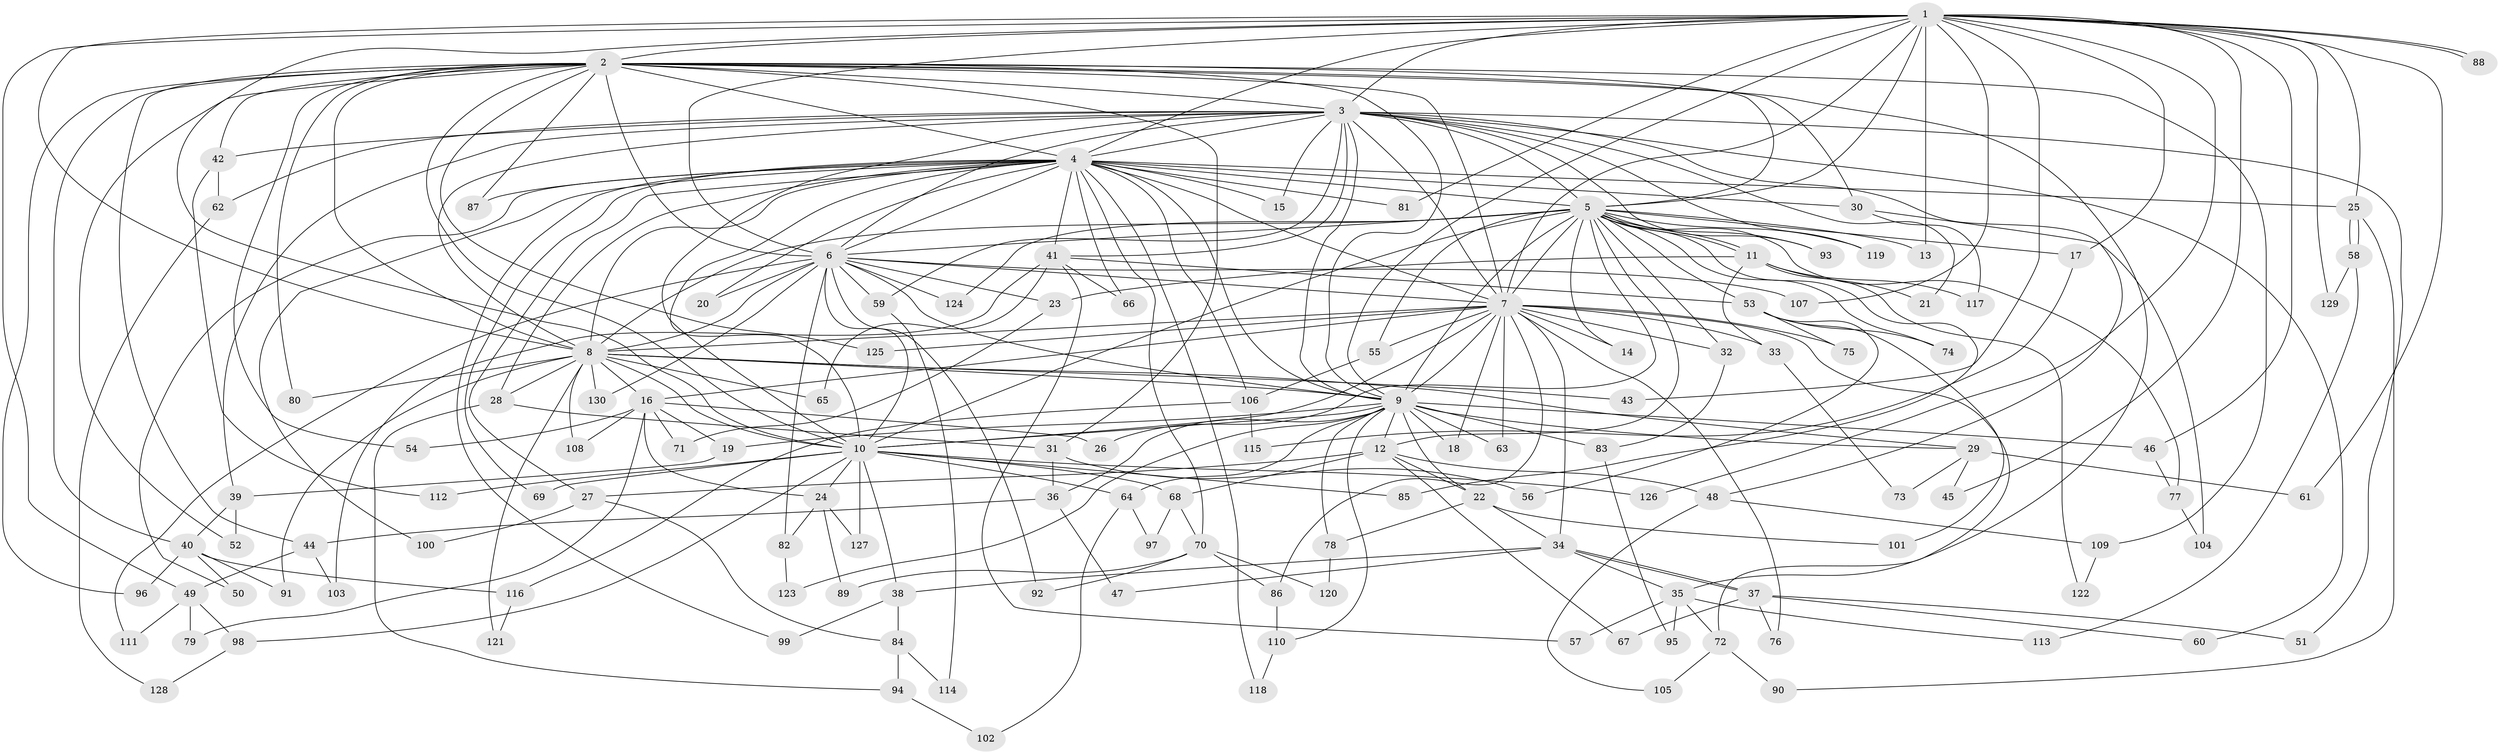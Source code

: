 // Generated by graph-tools (version 1.1) at 2025/11/02/27/25 16:11:07]
// undirected, 130 vertices, 285 edges
graph export_dot {
graph [start="1"]
  node [color=gray90,style=filled];
  1;
  2;
  3;
  4;
  5;
  6;
  7;
  8;
  9;
  10;
  11;
  12;
  13;
  14;
  15;
  16;
  17;
  18;
  19;
  20;
  21;
  22;
  23;
  24;
  25;
  26;
  27;
  28;
  29;
  30;
  31;
  32;
  33;
  34;
  35;
  36;
  37;
  38;
  39;
  40;
  41;
  42;
  43;
  44;
  45;
  46;
  47;
  48;
  49;
  50;
  51;
  52;
  53;
  54;
  55;
  56;
  57;
  58;
  59;
  60;
  61;
  62;
  63;
  64;
  65;
  66;
  67;
  68;
  69;
  70;
  71;
  72;
  73;
  74;
  75;
  76;
  77;
  78;
  79;
  80;
  81;
  82;
  83;
  84;
  85;
  86;
  87;
  88;
  89;
  90;
  91;
  92;
  93;
  94;
  95;
  96;
  97;
  98;
  99;
  100;
  101;
  102;
  103;
  104;
  105;
  106;
  107;
  108;
  109;
  110;
  111;
  112;
  113;
  114;
  115;
  116;
  117;
  118;
  119;
  120;
  121;
  122;
  123;
  124;
  125;
  126;
  127;
  128;
  129;
  130;
  1 -- 2;
  1 -- 3;
  1 -- 4;
  1 -- 5;
  1 -- 6;
  1 -- 7;
  1 -- 8;
  1 -- 9;
  1 -- 10;
  1 -- 13;
  1 -- 17;
  1 -- 25;
  1 -- 43;
  1 -- 45;
  1 -- 46;
  1 -- 49;
  1 -- 61;
  1 -- 81;
  1 -- 88;
  1 -- 88;
  1 -- 107;
  1 -- 126;
  1 -- 129;
  2 -- 3;
  2 -- 4;
  2 -- 5;
  2 -- 6;
  2 -- 7;
  2 -- 8;
  2 -- 9;
  2 -- 10;
  2 -- 30;
  2 -- 31;
  2 -- 35;
  2 -- 40;
  2 -- 42;
  2 -- 44;
  2 -- 52;
  2 -- 54;
  2 -- 80;
  2 -- 87;
  2 -- 96;
  2 -- 109;
  2 -- 125;
  3 -- 4;
  3 -- 5;
  3 -- 6;
  3 -- 7;
  3 -- 8;
  3 -- 9;
  3 -- 10;
  3 -- 15;
  3 -- 21;
  3 -- 39;
  3 -- 41;
  3 -- 42;
  3 -- 48;
  3 -- 51;
  3 -- 59;
  3 -- 60;
  3 -- 62;
  3 -- 93;
  3 -- 119;
  4 -- 5;
  4 -- 6;
  4 -- 7;
  4 -- 8;
  4 -- 9;
  4 -- 10;
  4 -- 15;
  4 -- 20;
  4 -- 25;
  4 -- 27;
  4 -- 28;
  4 -- 30;
  4 -- 41;
  4 -- 50;
  4 -- 66;
  4 -- 69;
  4 -- 70;
  4 -- 81;
  4 -- 87;
  4 -- 99;
  4 -- 100;
  4 -- 106;
  4 -- 118;
  5 -- 6;
  5 -- 7;
  5 -- 8;
  5 -- 9;
  5 -- 10;
  5 -- 11;
  5 -- 11;
  5 -- 12;
  5 -- 13;
  5 -- 14;
  5 -- 17;
  5 -- 26;
  5 -- 32;
  5 -- 53;
  5 -- 55;
  5 -- 74;
  5 -- 77;
  5 -- 85;
  5 -- 93;
  5 -- 119;
  5 -- 124;
  6 -- 7;
  6 -- 8;
  6 -- 9;
  6 -- 10;
  6 -- 20;
  6 -- 23;
  6 -- 59;
  6 -- 82;
  6 -- 92;
  6 -- 107;
  6 -- 111;
  6 -- 124;
  6 -- 130;
  7 -- 8;
  7 -- 9;
  7 -- 10;
  7 -- 14;
  7 -- 16;
  7 -- 18;
  7 -- 32;
  7 -- 33;
  7 -- 34;
  7 -- 55;
  7 -- 63;
  7 -- 72;
  7 -- 75;
  7 -- 76;
  7 -- 86;
  7 -- 125;
  8 -- 9;
  8 -- 10;
  8 -- 16;
  8 -- 28;
  8 -- 29;
  8 -- 43;
  8 -- 65;
  8 -- 80;
  8 -- 91;
  8 -- 108;
  8 -- 121;
  8 -- 130;
  9 -- 10;
  9 -- 12;
  9 -- 18;
  9 -- 19;
  9 -- 22;
  9 -- 29;
  9 -- 36;
  9 -- 46;
  9 -- 63;
  9 -- 64;
  9 -- 78;
  9 -- 83;
  9 -- 110;
  9 -- 123;
  10 -- 24;
  10 -- 38;
  10 -- 64;
  10 -- 68;
  10 -- 69;
  10 -- 85;
  10 -- 98;
  10 -- 112;
  10 -- 126;
  10 -- 127;
  11 -- 21;
  11 -- 23;
  11 -- 33;
  11 -- 117;
  11 -- 122;
  12 -- 22;
  12 -- 27;
  12 -- 48;
  12 -- 67;
  12 -- 68;
  16 -- 19;
  16 -- 24;
  16 -- 26;
  16 -- 54;
  16 -- 71;
  16 -- 79;
  16 -- 108;
  17 -- 115;
  19 -- 39;
  22 -- 34;
  22 -- 78;
  22 -- 101;
  23 -- 71;
  24 -- 82;
  24 -- 89;
  24 -- 127;
  25 -- 58;
  25 -- 58;
  25 -- 90;
  27 -- 84;
  27 -- 100;
  28 -- 31;
  28 -- 94;
  29 -- 45;
  29 -- 61;
  29 -- 73;
  30 -- 104;
  30 -- 117;
  31 -- 36;
  31 -- 56;
  32 -- 83;
  33 -- 73;
  34 -- 35;
  34 -- 37;
  34 -- 37;
  34 -- 38;
  34 -- 47;
  35 -- 57;
  35 -- 72;
  35 -- 95;
  35 -- 113;
  36 -- 44;
  36 -- 47;
  37 -- 51;
  37 -- 60;
  37 -- 67;
  37 -- 76;
  38 -- 84;
  38 -- 99;
  39 -- 40;
  39 -- 52;
  40 -- 50;
  40 -- 91;
  40 -- 96;
  40 -- 116;
  41 -- 53;
  41 -- 57;
  41 -- 65;
  41 -- 66;
  41 -- 103;
  42 -- 62;
  42 -- 112;
  44 -- 49;
  44 -- 103;
  46 -- 77;
  48 -- 105;
  48 -- 109;
  49 -- 79;
  49 -- 98;
  49 -- 111;
  53 -- 56;
  53 -- 74;
  53 -- 75;
  53 -- 101;
  55 -- 106;
  58 -- 113;
  58 -- 129;
  59 -- 114;
  62 -- 128;
  64 -- 97;
  64 -- 102;
  68 -- 70;
  68 -- 97;
  70 -- 86;
  70 -- 89;
  70 -- 92;
  70 -- 120;
  72 -- 90;
  72 -- 105;
  77 -- 104;
  78 -- 120;
  82 -- 123;
  83 -- 95;
  84 -- 94;
  84 -- 114;
  86 -- 110;
  94 -- 102;
  98 -- 128;
  106 -- 115;
  106 -- 116;
  109 -- 122;
  110 -- 118;
  116 -- 121;
}
